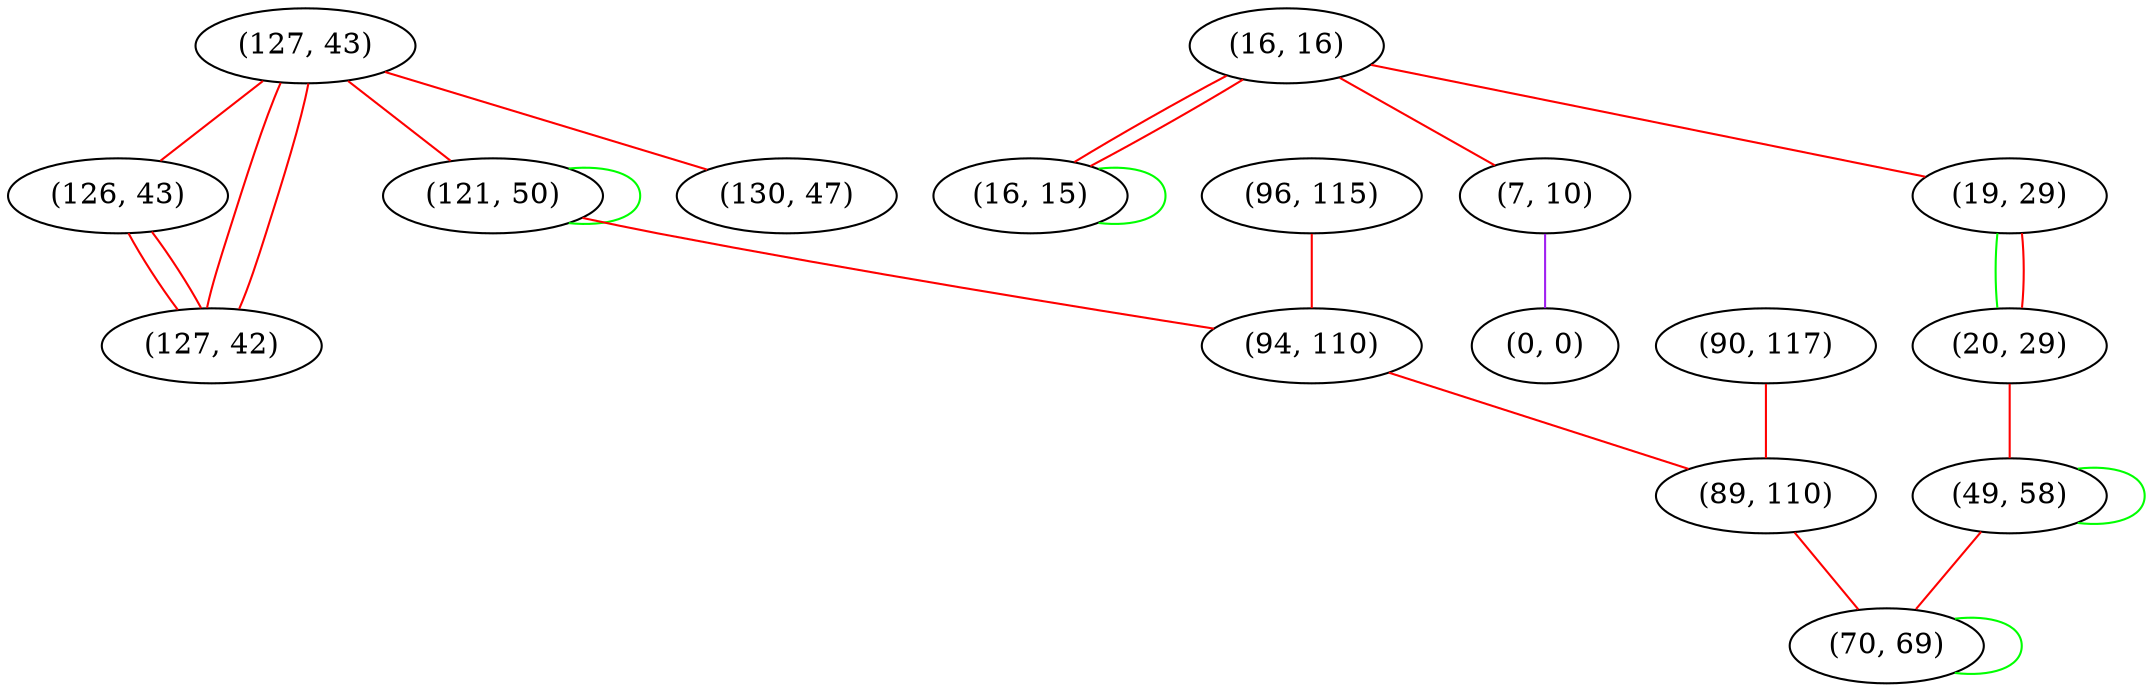 graph "" {
"(127, 43)";
"(90, 117)";
"(16, 16)";
"(7, 10)";
"(19, 29)";
"(121, 50)";
"(96, 115)";
"(94, 110)";
"(20, 29)";
"(126, 43)";
"(0, 0)";
"(89, 110)";
"(127, 42)";
"(16, 15)";
"(49, 58)";
"(130, 47)";
"(70, 69)";
"(127, 43)" -- "(121, 50)"  [color=red, key=0, weight=1];
"(127, 43)" -- "(126, 43)"  [color=red, key=0, weight=1];
"(127, 43)" -- "(130, 47)"  [color=red, key=0, weight=1];
"(127, 43)" -- "(127, 42)"  [color=red, key=0, weight=1];
"(127, 43)" -- "(127, 42)"  [color=red, key=1, weight=1];
"(90, 117)" -- "(89, 110)"  [color=red, key=0, weight=1];
"(16, 16)" -- "(16, 15)"  [color=red, key=0, weight=1];
"(16, 16)" -- "(16, 15)"  [color=red, key=1, weight=1];
"(16, 16)" -- "(7, 10)"  [color=red, key=0, weight=1];
"(16, 16)" -- "(19, 29)"  [color=red, key=0, weight=1];
"(7, 10)" -- "(0, 0)"  [color=purple, key=0, weight=4];
"(19, 29)" -- "(20, 29)"  [color=green, key=0, weight=2];
"(19, 29)" -- "(20, 29)"  [color=red, key=1, weight=1];
"(121, 50)" -- "(121, 50)"  [color=green, key=0, weight=2];
"(121, 50)" -- "(94, 110)"  [color=red, key=0, weight=1];
"(96, 115)" -- "(94, 110)"  [color=red, key=0, weight=1];
"(94, 110)" -- "(89, 110)"  [color=red, key=0, weight=1];
"(20, 29)" -- "(49, 58)"  [color=red, key=0, weight=1];
"(126, 43)" -- "(127, 42)"  [color=red, key=0, weight=1];
"(126, 43)" -- "(127, 42)"  [color=red, key=1, weight=1];
"(89, 110)" -- "(70, 69)"  [color=red, key=0, weight=1];
"(16, 15)" -- "(16, 15)"  [color=green, key=0, weight=2];
"(49, 58)" -- "(49, 58)"  [color=green, key=0, weight=2];
"(49, 58)" -- "(70, 69)"  [color=red, key=0, weight=1];
"(70, 69)" -- "(70, 69)"  [color=green, key=0, weight=2];
}
